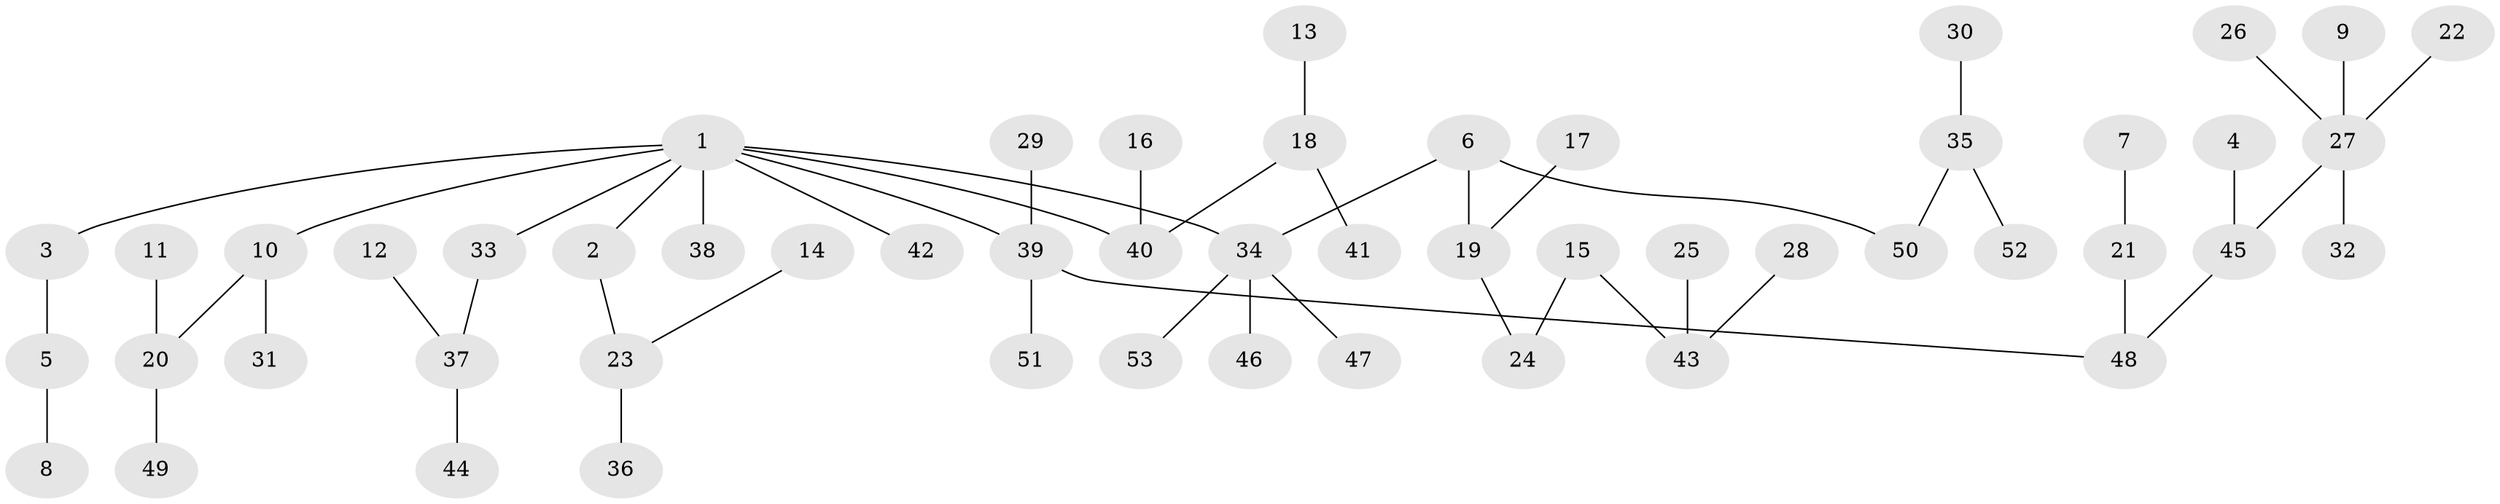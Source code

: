 // original degree distribution, {5: 0.02857142857142857, 3: 0.10476190476190476, 4: 0.11428571428571428, 2: 0.26666666666666666, 1: 0.47619047619047616, 6: 0.009523809523809525}
// Generated by graph-tools (version 1.1) at 2025/26/03/09/25 03:26:25]
// undirected, 53 vertices, 52 edges
graph export_dot {
graph [start="1"]
  node [color=gray90,style=filled];
  1;
  2;
  3;
  4;
  5;
  6;
  7;
  8;
  9;
  10;
  11;
  12;
  13;
  14;
  15;
  16;
  17;
  18;
  19;
  20;
  21;
  22;
  23;
  24;
  25;
  26;
  27;
  28;
  29;
  30;
  31;
  32;
  33;
  34;
  35;
  36;
  37;
  38;
  39;
  40;
  41;
  42;
  43;
  44;
  45;
  46;
  47;
  48;
  49;
  50;
  51;
  52;
  53;
  1 -- 2 [weight=1.0];
  1 -- 3 [weight=1.0];
  1 -- 10 [weight=1.0];
  1 -- 33 [weight=1.0];
  1 -- 34 [weight=1.0];
  1 -- 38 [weight=1.0];
  1 -- 39 [weight=1.0];
  1 -- 40 [weight=1.0];
  1 -- 42 [weight=1.0];
  2 -- 23 [weight=1.0];
  3 -- 5 [weight=1.0];
  4 -- 45 [weight=1.0];
  5 -- 8 [weight=1.0];
  6 -- 19 [weight=1.0];
  6 -- 34 [weight=1.0];
  6 -- 50 [weight=1.0];
  7 -- 21 [weight=1.0];
  9 -- 27 [weight=1.0];
  10 -- 20 [weight=1.0];
  10 -- 31 [weight=1.0];
  11 -- 20 [weight=1.0];
  12 -- 37 [weight=1.0];
  13 -- 18 [weight=1.0];
  14 -- 23 [weight=1.0];
  15 -- 24 [weight=1.0];
  15 -- 43 [weight=1.0];
  16 -- 40 [weight=1.0];
  17 -- 19 [weight=1.0];
  18 -- 40 [weight=1.0];
  18 -- 41 [weight=1.0];
  19 -- 24 [weight=1.0];
  20 -- 49 [weight=1.0];
  21 -- 48 [weight=1.0];
  22 -- 27 [weight=1.0];
  23 -- 36 [weight=1.0];
  25 -- 43 [weight=1.0];
  26 -- 27 [weight=1.0];
  27 -- 32 [weight=1.0];
  27 -- 45 [weight=1.0];
  28 -- 43 [weight=1.0];
  29 -- 39 [weight=1.0];
  30 -- 35 [weight=1.0];
  33 -- 37 [weight=1.0];
  34 -- 46 [weight=1.0];
  34 -- 47 [weight=1.0];
  34 -- 53 [weight=1.0];
  35 -- 50 [weight=1.0];
  35 -- 52 [weight=1.0];
  37 -- 44 [weight=1.0];
  39 -- 48 [weight=1.0];
  39 -- 51 [weight=1.0];
  45 -- 48 [weight=1.0];
}

